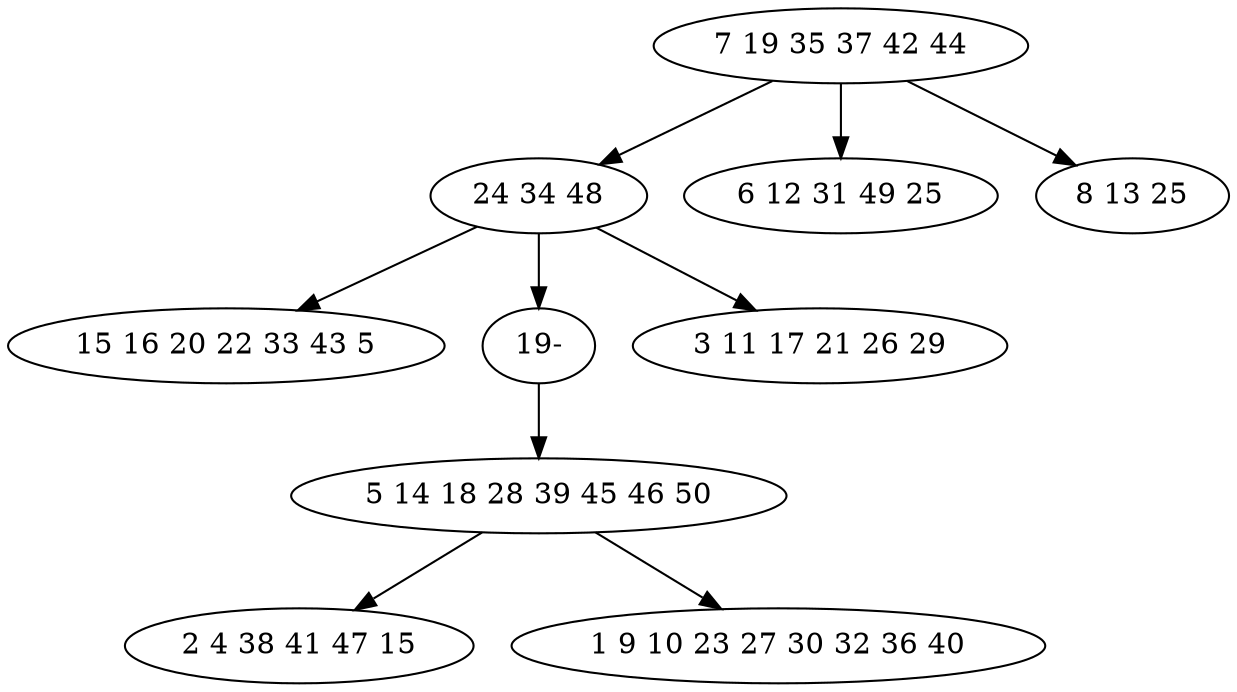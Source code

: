 digraph true_tree {
	"0" -> "1"
	"1" -> "2"
	"0" -> "3"
	"1" -> "9"
	"0" -> "5"
	"4" -> "6"
	"4" -> "7"
	"1" -> "8"
	"9" -> "4"
	"0" [label="7 19 35 37 42 44"];
	"1" [label="24 34 48"];
	"2" [label="15 16 20 22 33 43 5"];
	"3" [label="6 12 31 49 25"];
	"4" [label="5 14 18 28 39 45 46 50"];
	"5" [label="8 13 25"];
	"6" [label="2 4 38 41 47 15"];
	"7" [label="1 9 10 23 27 30 32 36 40"];
	"8" [label="3 11 17 21 26 29"];
	"9" [label="19-"];
}
